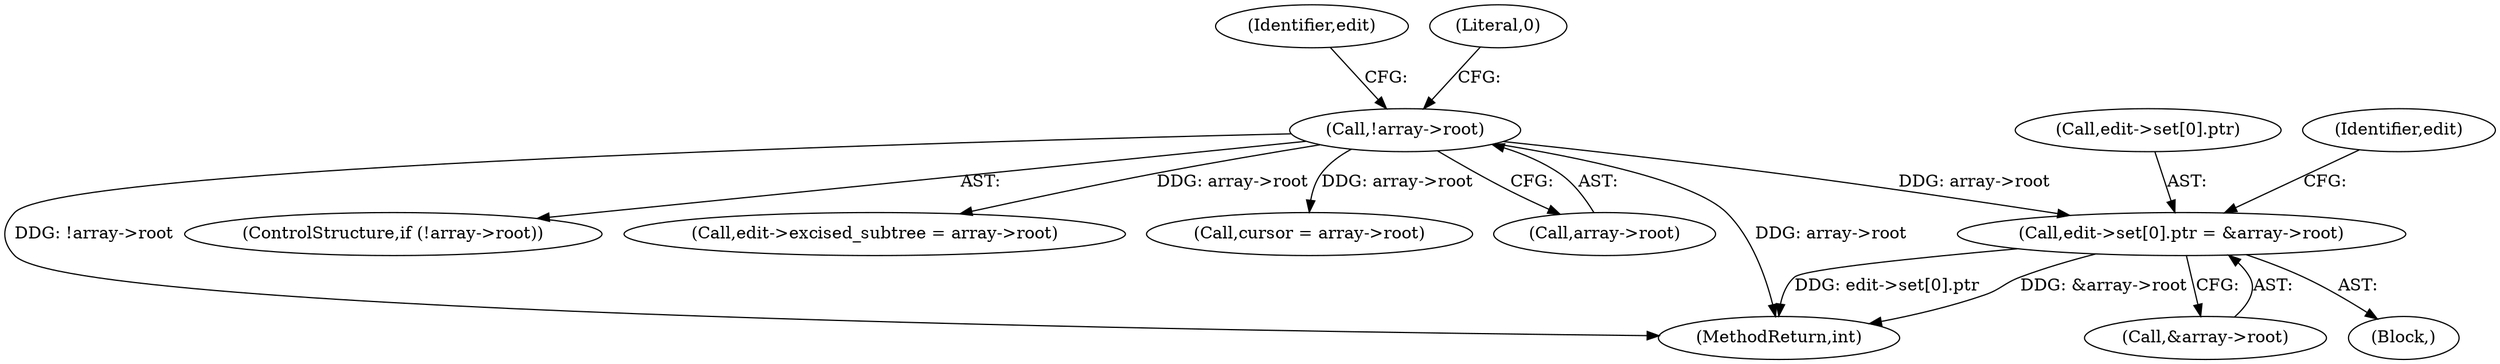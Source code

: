 digraph "0_linux_95389b08d93d5c06ec63ab49bd732b0069b7c35e@array" {
"1000170" [label="(Call,edit->set[0].ptr = &array->root)"];
"1000137" [label="(Call,!array->root)"];
"1000144" [label="(Identifier,edit)"];
"1000116" [label="(Block,)"];
"1000878" [label="(MethodReturn,int)"];
"1000136" [label="(ControlStructure,if (!array->root))"];
"1000182" [label="(Call,edit->excised_subtree = array->root)"];
"1000170" [label="(Call,edit->set[0].ptr = &array->root)"];
"1000137" [label="(Call,!array->root)"];
"1000198" [label="(Call,cursor = array->root)"];
"1000142" [label="(Literal,0)"];
"1000171" [label="(Call,edit->set[0].ptr)"];
"1000138" [label="(Call,array->root)"];
"1000184" [label="(Identifier,edit)"];
"1000178" [label="(Call,&array->root)"];
"1000170" -> "1000116"  [label="AST: "];
"1000170" -> "1000178"  [label="CFG: "];
"1000171" -> "1000170"  [label="AST: "];
"1000178" -> "1000170"  [label="AST: "];
"1000184" -> "1000170"  [label="CFG: "];
"1000170" -> "1000878"  [label="DDG: &array->root"];
"1000170" -> "1000878"  [label="DDG: edit->set[0].ptr"];
"1000137" -> "1000170"  [label="DDG: array->root"];
"1000137" -> "1000136"  [label="AST: "];
"1000137" -> "1000138"  [label="CFG: "];
"1000138" -> "1000137"  [label="AST: "];
"1000142" -> "1000137"  [label="CFG: "];
"1000144" -> "1000137"  [label="CFG: "];
"1000137" -> "1000878"  [label="DDG: array->root"];
"1000137" -> "1000878"  [label="DDG: !array->root"];
"1000137" -> "1000182"  [label="DDG: array->root"];
"1000137" -> "1000198"  [label="DDG: array->root"];
}
